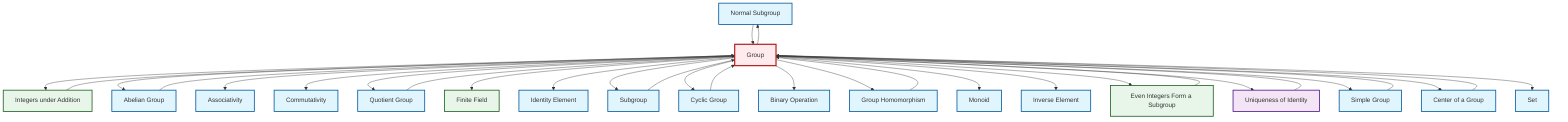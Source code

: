 graph TD
    classDef definition fill:#e1f5fe,stroke:#01579b,stroke-width:2px
    classDef theorem fill:#f3e5f5,stroke:#4a148c,stroke-width:2px
    classDef axiom fill:#fff3e0,stroke:#e65100,stroke-width:2px
    classDef example fill:#e8f5e9,stroke:#1b5e20,stroke-width:2px
    classDef current fill:#ffebee,stroke:#b71c1c,stroke-width:3px
    def-normal-subgroup["Normal Subgroup"]:::definition
    def-identity-element["Identity Element"]:::definition
    def-associativity["Associativity"]:::definition
    def-subgroup["Subgroup"]:::definition
    def-abelian-group["Abelian Group"]:::definition
    def-commutativity["Commutativity"]:::definition
    ex-integers-addition["Integers under Addition"]:::example
    def-binary-operation["Binary Operation"]:::definition
    def-homomorphism["Group Homomorphism"]:::definition
    ex-finite-field["Finite Field"]:::example
    def-cyclic-group["Cyclic Group"]:::definition
    def-set["Set"]:::definition
    def-quotient-group["Quotient Group"]:::definition
    thm-unique-identity["Uniqueness of Identity"]:::theorem
    def-group["Group"]:::definition
    def-monoid["Monoid"]:::definition
    def-simple-group["Simple Group"]:::definition
    def-inverse-element["Inverse Element"]:::definition
    def-center-of-group["Center of a Group"]:::definition
    ex-even-integers-subgroup["Even Integers Form a Subgroup"]:::example
    def-group --> ex-integers-addition
    def-group --> def-abelian-group
    def-cyclic-group --> def-group
    def-normal-subgroup --> def-group
    def-group --> def-associativity
    def-group --> def-commutativity
    def-quotient-group --> def-group
    def-group --> def-quotient-group
    def-group --> ex-finite-field
    def-group --> def-identity-element
    def-abelian-group --> def-group
    def-group --> def-subgroup
    def-group --> def-cyclic-group
    def-group --> def-binary-operation
    def-group --> def-normal-subgroup
    def-group --> def-homomorphism
    def-subgroup --> def-group
    def-center-of-group --> def-group
    def-group --> def-monoid
    ex-integers-addition --> def-group
    def-group --> def-inverse-element
    def-group --> ex-even-integers-subgroup
    thm-unique-identity --> def-group
    def-group --> thm-unique-identity
    def-group --> def-simple-group
    ex-even-integers-subgroup --> def-group
    def-group --> def-center-of-group
    def-homomorphism --> def-group
    def-group --> def-set
    def-simple-group --> def-group
    class def-group current